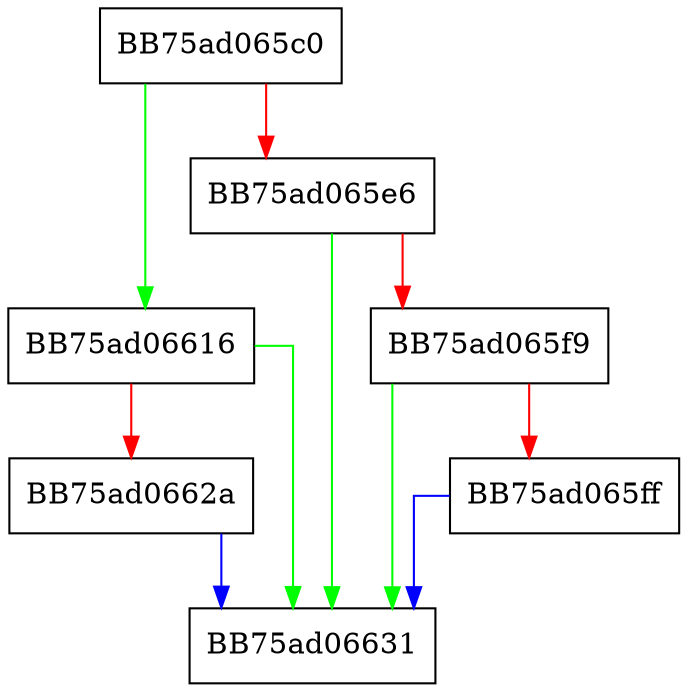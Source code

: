 digraph RetrieveKey {
  node [shape="box"];
  graph [splines=ortho];
  BB75ad065c0 -> BB75ad06616 [color="green"];
  BB75ad065c0 -> BB75ad065e6 [color="red"];
  BB75ad065e6 -> BB75ad06631 [color="green"];
  BB75ad065e6 -> BB75ad065f9 [color="red"];
  BB75ad065f9 -> BB75ad06631 [color="green"];
  BB75ad065f9 -> BB75ad065ff [color="red"];
  BB75ad065ff -> BB75ad06631 [color="blue"];
  BB75ad06616 -> BB75ad06631 [color="green"];
  BB75ad06616 -> BB75ad0662a [color="red"];
  BB75ad0662a -> BB75ad06631 [color="blue"];
}